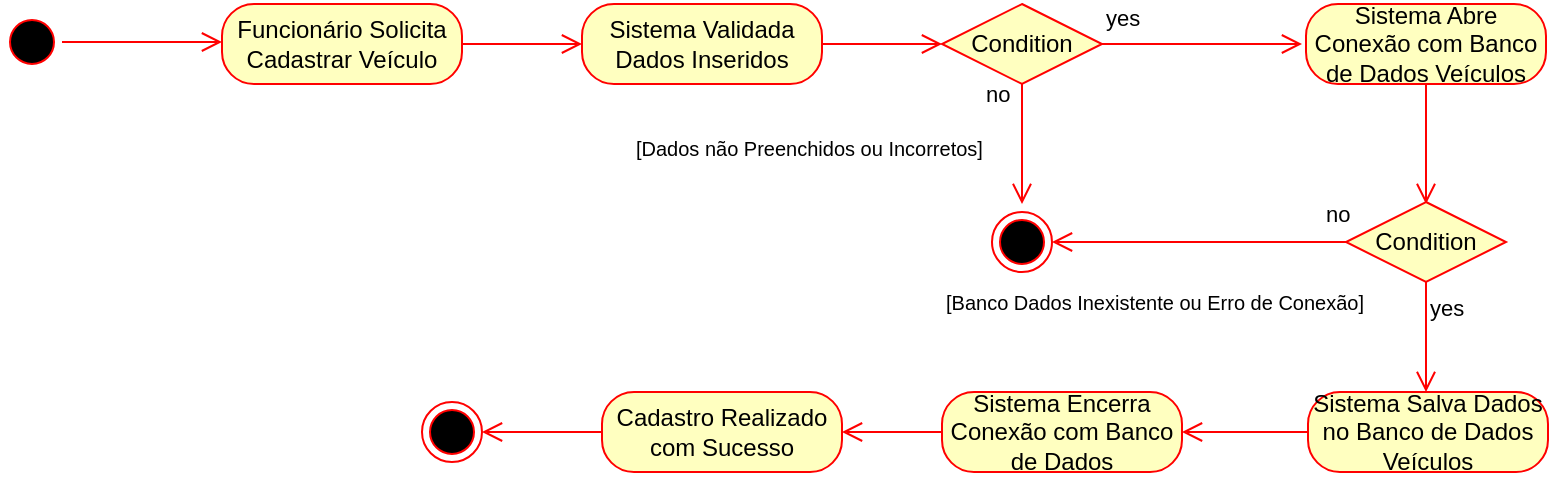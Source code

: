 <mxfile version="12.2.2" type="device" pages="1"><diagram id="e-TARaBGIc1dujPq-HCe" name="Page-1"><mxGraphModel dx="984" dy="393" grid="1" gridSize="10" guides="1" tooltips="1" connect="1" arrows="1" fold="1" page="1" pageScale="1" pageWidth="1169" pageHeight="827" math="0" shadow="0"><root><mxCell id="0"/><mxCell id="1" parent="0"/><mxCell id="mgFNoGiIyhNgD3u2KVaB-1" value="" style="ellipse;html=1;shape=startState;fillColor=#000000;strokeColor=#ff0000;" parent="1" vertex="1"><mxGeometry x="80" y="40" width="30" height="30" as="geometry"/></mxCell><mxCell id="mgFNoGiIyhNgD3u2KVaB-2" value="" style="edgeStyle=orthogonalEdgeStyle;html=1;verticalAlign=bottom;endArrow=open;endSize=8;strokeColor=#ff0000;" parent="1" source="mgFNoGiIyhNgD3u2KVaB-1" edge="1"><mxGeometry relative="1" as="geometry"><mxPoint x="190" y="55" as="targetPoint"/></mxGeometry></mxCell><mxCell id="mgFNoGiIyhNgD3u2KVaB-3" value="Funcionário Solicita Cadastrar Veículo" style="rounded=1;whiteSpace=wrap;html=1;arcSize=40;fontColor=#000000;fillColor=#ffffc0;strokeColor=#ff0000;" parent="1" vertex="1"><mxGeometry x="190" y="36" width="120" height="40" as="geometry"/></mxCell><mxCell id="mgFNoGiIyhNgD3u2KVaB-4" value="" style="edgeStyle=orthogonalEdgeStyle;html=1;verticalAlign=bottom;endArrow=open;endSize=8;strokeColor=#ff0000;" parent="1" source="mgFNoGiIyhNgD3u2KVaB-3" edge="1"><mxGeometry relative="1" as="geometry"><mxPoint x="370" y="56" as="targetPoint"/></mxGeometry></mxCell><mxCell id="mgFNoGiIyhNgD3u2KVaB-5" value="Sistema Validada Dados Inseridos" style="rounded=1;whiteSpace=wrap;html=1;arcSize=40;fontColor=#000000;fillColor=#ffffc0;strokeColor=#ff0000;" parent="1" vertex="1"><mxGeometry x="370" y="36" width="120" height="40" as="geometry"/></mxCell><mxCell id="mgFNoGiIyhNgD3u2KVaB-6" value="" style="edgeStyle=orthogonalEdgeStyle;html=1;verticalAlign=bottom;endArrow=open;endSize=8;strokeColor=#ff0000;" parent="1" edge="1"><mxGeometry relative="1" as="geometry"><mxPoint x="550" y="56" as="targetPoint"/><mxPoint x="490" y="56" as="sourcePoint"/></mxGeometry></mxCell><mxCell id="mgFNoGiIyhNgD3u2KVaB-7" value="Condition" style="rhombus;whiteSpace=wrap;html=1;fillColor=#ffffc0;strokeColor=#ff0000;" parent="1" vertex="1"><mxGeometry x="550" y="36" width="80" height="40" as="geometry"/></mxCell><mxCell id="mgFNoGiIyhNgD3u2KVaB-8" value="no" style="edgeStyle=orthogonalEdgeStyle;html=1;align=left;verticalAlign=bottom;endArrow=open;endSize=8;strokeColor=#ff0000;" parent="1" source="mgFNoGiIyhNgD3u2KVaB-7" edge="1"><mxGeometry x="-1" y="-69" relative="1" as="geometry"><mxPoint x="730" y="56" as="targetPoint"/><mxPoint x="-60" y="-35" as="offset"/></mxGeometry></mxCell><mxCell id="mgFNoGiIyhNgD3u2KVaB-9" value="yes" style="edgeStyle=orthogonalEdgeStyle;html=1;align=left;verticalAlign=top;endArrow=open;endSize=8;strokeColor=#ff0000;" parent="1" source="mgFNoGiIyhNgD3u2KVaB-7" edge="1"><mxGeometry x="-1" y="61" relative="1" as="geometry"><mxPoint x="590" y="136" as="targetPoint"/><mxPoint x="-21" y="-46" as="offset"/></mxGeometry></mxCell><mxCell id="mgFNoGiIyhNgD3u2KVaB-10" value="" style="ellipse;html=1;shape=endState;fillColor=#000000;strokeColor=#ff0000;" parent="1" vertex="1"><mxGeometry x="575" y="140" width="30" height="30" as="geometry"/></mxCell><mxCell id="mgFNoGiIyhNgD3u2KVaB-11" value="Sistema Abre Conexão com Banco de Dados Veículos" style="rounded=1;whiteSpace=wrap;html=1;arcSize=40;fontColor=#000000;fillColor=#ffffc0;strokeColor=#ff0000;" parent="1" vertex="1"><mxGeometry x="732" y="36" width="120" height="40" as="geometry"/></mxCell><mxCell id="mgFNoGiIyhNgD3u2KVaB-12" value="" style="edgeStyle=orthogonalEdgeStyle;html=1;verticalAlign=bottom;endArrow=open;endSize=8;strokeColor=#ff0000;" parent="1" source="mgFNoGiIyhNgD3u2KVaB-11" edge="1"><mxGeometry relative="1" as="geometry"><mxPoint x="792" y="136" as="targetPoint"/></mxGeometry></mxCell><mxCell id="mgFNoGiIyhNgD3u2KVaB-15" value="Condition" style="rhombus;whiteSpace=wrap;html=1;fillColor=#ffffc0;strokeColor=#ff0000;" parent="1" vertex="1"><mxGeometry x="752" y="135" width="80" height="40" as="geometry"/></mxCell><mxCell id="mgFNoGiIyhNgD3u2KVaB-16" value="no" style="edgeStyle=orthogonalEdgeStyle;html=1;align=left;verticalAlign=bottom;endArrow=open;endSize=8;strokeColor=#ff0000;entryX=1;entryY=0.5;entryDx=0;entryDy=0;" parent="1" source="mgFNoGiIyhNgD3u2KVaB-15" target="mgFNoGiIyhNgD3u2KVaB-10" edge="1"><mxGeometry x="-0.837" y="-5" relative="1" as="geometry"><mxPoint x="921" y="172" as="targetPoint"/><mxPoint as="offset"/></mxGeometry></mxCell><mxCell id="mgFNoGiIyhNgD3u2KVaB-17" value="yes" style="edgeStyle=orthogonalEdgeStyle;html=1;align=left;verticalAlign=top;endArrow=open;endSize=8;strokeColor=#ff0000;" parent="1" source="mgFNoGiIyhNgD3u2KVaB-15" edge="1"><mxGeometry x="-1" relative="1" as="geometry"><mxPoint x="792" y="230" as="targetPoint"/></mxGeometry></mxCell><mxCell id="mgFNoGiIyhNgD3u2KVaB-18" value="&lt;font style=&quot;font-size: 10px&quot;&gt;[Banco Dados Inexistente ou Erro de Conexão]&lt;/font&gt;" style="text;html=1;resizable=0;points=[];autosize=1;align=left;verticalAlign=top;spacingTop=-4;" parent="1" vertex="1"><mxGeometry x="550" y="175" width="220" height="20" as="geometry"/></mxCell><mxCell id="mgFNoGiIyhNgD3u2KVaB-19" value="&lt;font style=&quot;font-size: 10px&quot;&gt;[Dados não Preenchidos ou Incorretos]&lt;/font&gt;" style="text;html=1;resizable=0;points=[];autosize=1;align=left;verticalAlign=top;spacingTop=-4;" parent="1" vertex="1"><mxGeometry x="395" y="98" width="190" height="20" as="geometry"/></mxCell><mxCell id="mgFNoGiIyhNgD3u2KVaB-20" value="Sistema Salva Dados no Banco de Dados Veículos" style="rounded=1;whiteSpace=wrap;html=1;arcSize=40;fontColor=#000000;fillColor=#ffffc0;strokeColor=#ff0000;" parent="1" vertex="1"><mxGeometry x="733" y="230" width="120" height="40" as="geometry"/></mxCell><mxCell id="mgFNoGiIyhNgD3u2KVaB-21" value="" style="edgeStyle=orthogonalEdgeStyle;html=1;verticalAlign=bottom;endArrow=open;endSize=8;strokeColor=#ff0000;" parent="1" source="mgFNoGiIyhNgD3u2KVaB-20" edge="1"><mxGeometry relative="1" as="geometry"><mxPoint x="670" y="250" as="targetPoint"/></mxGeometry></mxCell><mxCell id="mgFNoGiIyhNgD3u2KVaB-22" value="Sistema Encerra Conexão com Banco de Dados" style="rounded=1;whiteSpace=wrap;html=1;arcSize=40;fontColor=#000000;fillColor=#ffffc0;strokeColor=#ff0000;" parent="1" vertex="1"><mxGeometry x="550" y="230" width="120" height="40" as="geometry"/></mxCell><mxCell id="mgFNoGiIyhNgD3u2KVaB-23" value="" style="edgeStyle=orthogonalEdgeStyle;html=1;verticalAlign=bottom;endArrow=open;endSize=8;strokeColor=#ff0000;" parent="1" source="mgFNoGiIyhNgD3u2KVaB-22" edge="1"><mxGeometry relative="1" as="geometry"><mxPoint x="500" y="250" as="targetPoint"/></mxGeometry></mxCell><mxCell id="mgFNoGiIyhNgD3u2KVaB-24" value="Cadastro Realizado com Sucesso" style="rounded=1;whiteSpace=wrap;html=1;arcSize=40;fontColor=#000000;fillColor=#ffffc0;strokeColor=#ff0000;" parent="1" vertex="1"><mxGeometry x="380" y="230" width="120" height="40" as="geometry"/></mxCell><mxCell id="mgFNoGiIyhNgD3u2KVaB-25" value="" style="edgeStyle=orthogonalEdgeStyle;html=1;verticalAlign=bottom;endArrow=open;endSize=8;strokeColor=#ff0000;" parent="1" source="mgFNoGiIyhNgD3u2KVaB-24" edge="1"><mxGeometry relative="1" as="geometry"><mxPoint x="320" y="250" as="targetPoint"/></mxGeometry></mxCell><mxCell id="mgFNoGiIyhNgD3u2KVaB-26" value="" style="ellipse;html=1;shape=endState;fillColor=#000000;strokeColor=#ff0000;" parent="1" vertex="1"><mxGeometry x="290" y="235" width="30" height="30" as="geometry"/></mxCell></root></mxGraphModel></diagram></mxfile>